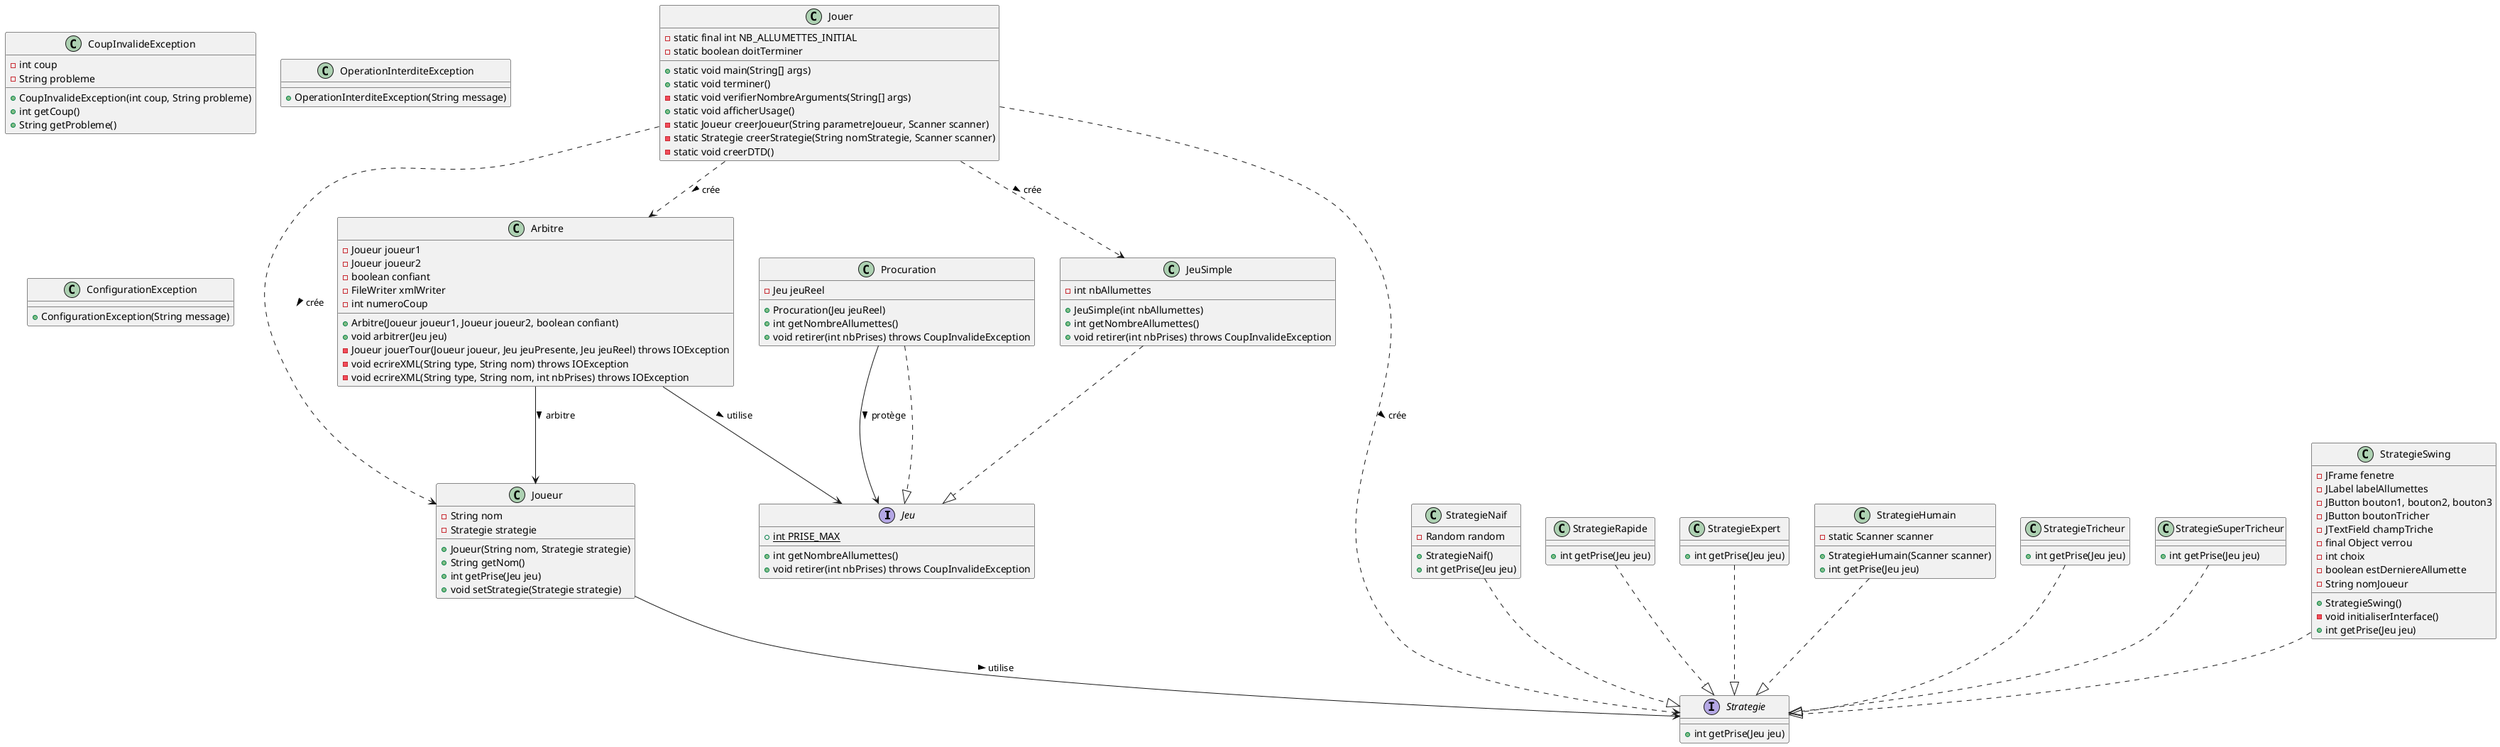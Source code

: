 @startuml

interface Jeu {
  +{static} int PRISE_MAX
  +int getNombreAllumettes()
  +void retirer(int nbPrises) throws CoupInvalideException
}

class JeuSimple {
  -int nbAllumettes
  +JeuSimple(int nbAllumettes)
  +int getNombreAllumettes()
  +void retirer(int nbPrises) throws CoupInvalideException
}

class Procuration {
  -Jeu jeuReel
  +Procuration(Jeu jeuReel)
  +int getNombreAllumettes()
  +void retirer(int nbPrises) throws CoupInvalideException
}

class Joueur {
  -String nom
  -Strategie strategie
  +Joueur(String nom, Strategie strategie)
  +String getNom()
  +int getPrise(Jeu jeu)
  +void setStrategie(Strategie strategie)
}

class Arbitre {
  -Joueur joueur1
  -Joueur joueur2
  -boolean confiant
  -FileWriter xmlWriter
  -int numeroCoup
  +Arbitre(Joueur joueur1, Joueur joueur2, boolean confiant)
  +void arbitrer(Jeu jeu)
  -Joueur jouerTour(Joueur joueur, Jeu jeuPresente, Jeu jeuReel) throws IOException
  -void ecrireXML(String type, String nom) throws IOException
  -void ecrireXML(String type, String nom, int nbPrises) throws IOException
}

interface Strategie {
  +int getPrise(Jeu jeu)
}

class StrategieNaif {
  -Random random
  +StrategieNaif()
  +int getPrise(Jeu jeu)
}

class StrategieRapide {
  +int getPrise(Jeu jeu)
}

class StrategieExpert {
  +int getPrise(Jeu jeu)
}

class StrategieHumain {
  -static Scanner scanner
  +StrategieHumain(Scanner scanner)
  +int getPrise(Jeu jeu)
}

class StrategieTricheur {
  +int getPrise(Jeu jeu)
}

class StrategieSuperTricheur {
  +int getPrise(Jeu jeu)
}

class StrategieSwing {
  -JFrame fenetre
  -JLabel labelAllumettes
  -JButton bouton1, bouton2, bouton3
  -JButton boutonTricher
  -JTextField champTriche
  -final Object verrou
  -int choix
  -boolean estDerniereAllumette
  -String nomJoueur
  +StrategieSwing()
  -void initialiserInterface()
  +int getPrise(Jeu jeu)
}

class Jouer {
  -static final int NB_ALLUMETTES_INITIAL
  -static boolean doitTerminer
  +static void main(String[] args)
  +static void terminer()
  -static void verifierNombreArguments(String[] args)
  +static void afficherUsage()
  -static Joueur creerJoueur(String parametreJoueur, Scanner scanner)
  -static Strategie creerStrategie(String nomStrategie, Scanner scanner)
  -static void creerDTD()
}

class CoupInvalideException {
  -int coup
  -String probleme
  +CoupInvalideException(int coup, String probleme)
  +int getCoup()
  +String getProbleme()
}

class OperationInterditeException {
  +OperationInterditeException(String message)
}

class ConfigurationException {
  +ConfigurationException(String message)
}

JeuSimple ..|> Jeu
Procuration ..|> Jeu
Procuration --> Jeu : protège >

Arbitre --> Joueur : arbitre >
Arbitre --> Jeu : utilise >

Joueur --> Strategie : utilise >

StrategieNaif ..|> Strategie
StrategieRapide ..|> Strategie
StrategieExpert ..|> Strategie
StrategieHumain ..|> Strategie
StrategieTricheur ..|> Strategie
StrategieSuperTricheur ..|> Strategie
StrategieSwing ..|> Strategie

Jouer ..> Arbitre : crée >
Jouer ..> Joueur : crée >
Jouer ..> JeuSimple : crée >
Jouer ..> Strategie : crée >

@enduml